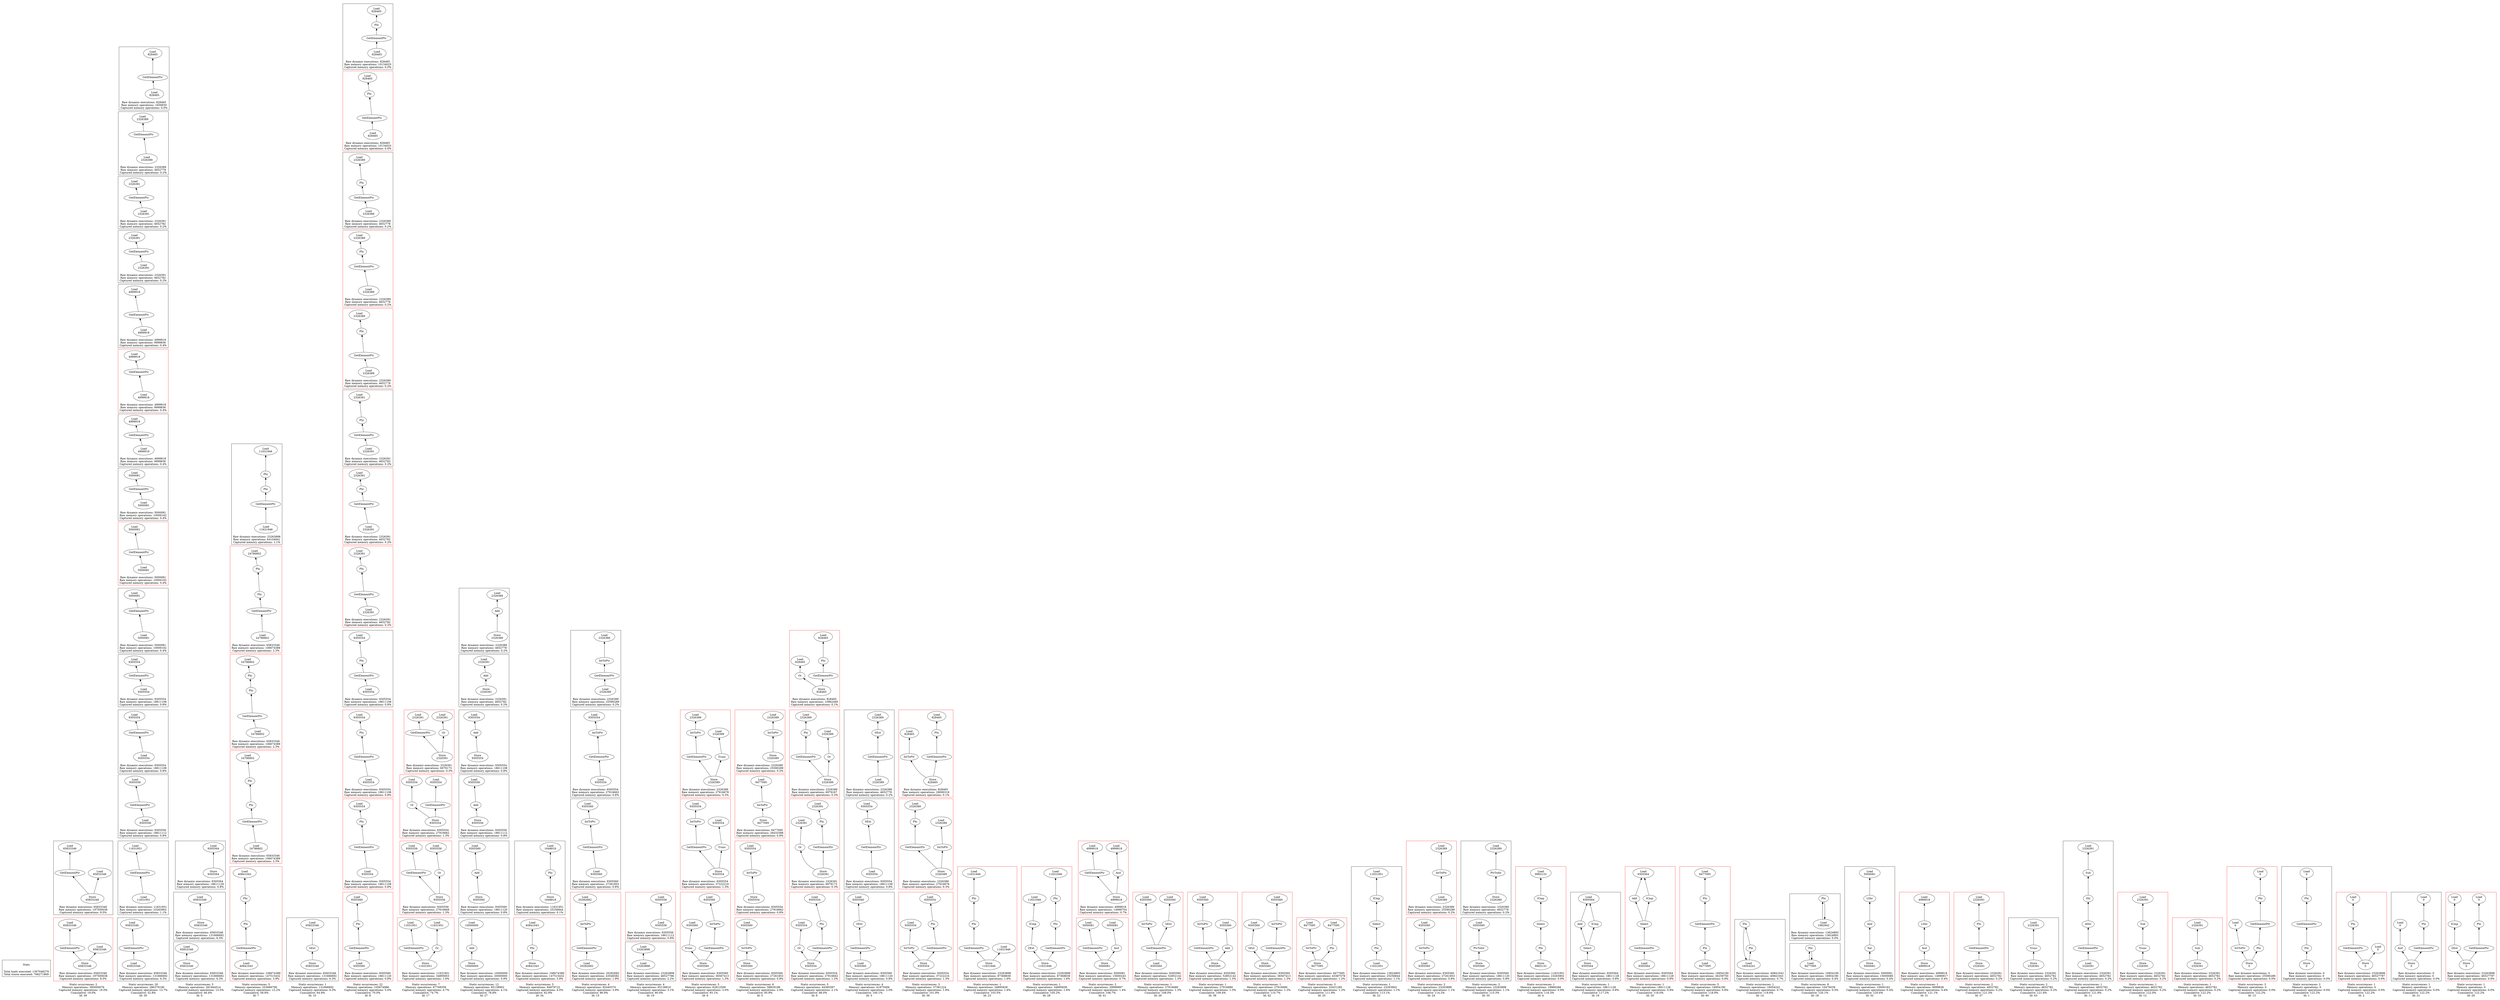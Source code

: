 strict digraph {
rankdir=BT
subgraph {
Stats [shape=plaintext]
cluster=true
label="Total loads executed: 1307048276\nTotal stores executed: 768271869"
}
subgraph {
subgraph {
"39_0_92" [label="GetElementPtr"]
"39_0_91" [label="Load\n65833346"]
"39_0_92" -> "39_0_91"
{
rank=min
"39_0_93" [label="Store\n65833346"]
}
"39_0_93" -> "39_0_92"
"39_0_90" [label="Load\n65833346"]
"39_0_93" -> "39_0_90"
cluster=true
label="Raw dynamic executions: 65833346\nRaw memory operations: 197500038\nCaptured memory operations: 9.5%"
}
subgraph {
{
rank=max
"39_1" [shape=point style=invis]
"39_1" -> "39_0_93" [style=invis]
}
{
rank=min
"39_1_96" [label="Store\n65833346"]
}
"39_1_95" [label="GetElementPtr"]
"39_1_96" -> "39_1_95"
"39_1_94" [label="Load\n65833346"]
"39_1_96" -> "39_1_94"
"39_1_91" [label="Load\n65833346"]
"39_1_95" -> "39_1_91"
cluster=true
label="Raw dynamic executions: 65833346\nRaw memory operations: 197500038\nCaptured memory operations: 9.5%"
color=red
}
cluster=true
penwidth=0
label="Static occurrences: 2\nMemory operations: 395000076\nCaptured memory operations: 19.0%\nCumulative: 19.0%\nId: 39"
}
subgraph {
subgraph {
{
rank=min
"30_15_476" [label="Load\n828465"]
}
"30_15_475" [label="GetElementPtr"]
"30_15_476" -> "30_15_475"
"30_15_474" [label="Load\n828465"]
"30_15_475" -> "30_15_474"
cluster=true
label="Raw dynamic executions: 828465\nRaw memory operations: 1656930\nCaptured memory operations: 0.0%"
}
subgraph {
{
rank=max
"30_14" [shape=point style=invis]
"30_14" -> "30_15_476" [style=invis]
}
{
rank=min
"30_14_414" [label="Load\n2326389"]
}
"30_14_413" [label="GetElementPtr"]
"30_14_414" -> "30_14_413"
"30_14_412" [label="Load\n2326389"]
"30_14_413" -> "30_14_412"
cluster=true
label="Raw dynamic executions: 2326389\nRaw memory operations: 4652778\nCaptured memory operations: 0.2%"
}
subgraph {
{
rank=max
"30_12" [shape=point style=invis]
"30_12" -> "30_14_414" [style=invis]
}
{
rank=min
"30_12_281" [label="Load\n2326391"]
}
"30_12_280" [label="GetElementPtr"]
"30_12_281" -> "30_12_280"
"30_12_279" [label="Load\n2326391"]
"30_12_280" -> "30_12_279"
cluster=true
label="Raw dynamic executions: 2326391\nRaw memory operations: 4652782\nCaptured memory operations: 0.2%"
}
subgraph {
{
rank=max
"30_13" [shape=point style=invis]
"30_13" -> "30_12_281" [style=invis]
}
{
rank=min
"30_13_340" [label="Load\n2326391"]
}
"30_13_339" [label="GetElementPtr"]
"30_13_340" -> "30_13_339"
"30_13_338" [label="Load\n2326391"]
"30_13_339" -> "30_13_338"
cluster=true
label="Raw dynamic executions: 2326391\nRaw memory operations: 4652782\nCaptured memory operations: 0.2%"
}
subgraph {
{
rank=max
"30_6" [shape=point style=invis]
"30_6" -> "30_13_340" [style=invis]
}
"30_6_244" [label="GetElementPtr"]
"30_6_239" [label="Load\n4999918"]
"30_6_244" -> "30_6_239"
{
rank=min
"30_6_245" [label="Load\n4999918"]
}
"30_6_245" -> "30_6_244"
cluster=true
label="Raw dynamic executions: 4999918\nRaw memory operations: 9999836\nCaptured memory operations: 0.4%"
}
subgraph {
{
rank=max
"30_7" [shape=point style=invis]
"30_7" -> "30_6_245" [style=invis]
}
{
rank=min
"30_7_249" [label="Load\n4999918"]
}
"30_7_248" [label="GetElementPtr"]
"30_7_249" -> "30_7_248"
"30_7_239" [label="Load\n4999918"]
"30_7_248" -> "30_7_239"
cluster=true
label="Raw dynamic executions: 4999918\nRaw memory operations: 9999836\nCaptured memory operations: 0.4%"
color=red
}
subgraph {
{
rank=max
"30_8" [shape=point style=invis]
"30_8" -> "30_7_249" [style=invis]
}
{
rank=min
"30_8_252" [label="Load\n4999918"]
}
"30_8_251" [label="GetElementPtr"]
"30_8_252" -> "30_8_251"
"30_8_250" [label="Load\n4999918"]
"30_8_251" -> "30_8_250"
cluster=true
label="Raw dynamic executions: 4999918\nRaw memory operations: 9999836\nCaptured memory operations: 0.4%"
}
subgraph {
{
rank=max
"30_9" [shape=point style=invis]
"30_9" -> "30_8_252" [style=invis]
}
"30_9_263" [label="GetElementPtr"]
"30_9_258" [label="Load\n5000081"]
"30_9_263" -> "30_9_258"
{
rank=min
"30_9_264" [label="Load\n5000081"]
}
"30_9_264" -> "30_9_263"
cluster=true
label="Raw dynamic executions: 5000081\nRaw memory operations: 10000162\nCaptured memory operations: 0.4%"
}
subgraph {
{
rank=max
"30_10" [shape=point style=invis]
"30_10" -> "30_9_264" [style=invis]
}
"30_10_267" [label="GetElementPtr"]
"30_10_258" [label="Load\n5000081"]
"30_10_267" -> "30_10_258"
{
rank=min
"30_10_268" [label="Load\n5000081"]
}
"30_10_268" -> "30_10_267"
cluster=true
label="Raw dynamic executions: 5000081\nRaw memory operations: 10000162\nCaptured memory operations: 0.4%"
color=red
}
subgraph {
{
rank=max
"30_11" [shape=point style=invis]
"30_11" -> "30_10_268" [style=invis]
}
{
rank=min
"30_11_271" [label="Load\n5000081"]
}
"30_11_270" [label="GetElementPtr"]
"30_11_271" -> "30_11_270"
"30_11_269" [label="Load\n5000081"]
"30_11_270" -> "30_11_269"
cluster=true
label="Raw dynamic executions: 5000081\nRaw memory operations: 10000162\nCaptured memory operations: 0.4%"
}
subgraph {
{
rank=max
"30_17" [shape=point style=invis]
"30_17" -> "30_11_271" [style=invis]
}
"30_17_506" [label="GetElementPtr"]
"30_17_505" [label="Load\n9305554"]
"30_17_506" -> "30_17_505"
{
rank=min
"30_17_507" [label="Load\n9305554"]
}
"30_17_507" -> "30_17_506"
cluster=true
label="Raw dynamic executions: 9305554\nRaw memory operations: 18611108\nCaptured memory operations: 0.8%"
}
subgraph {
{
rank=max
"30_18" [shape=point style=invis]
"30_18" -> "30_17_507" [style=invis]
}
{
rank=min
"30_18_547" [label="Load\n9305554"]
}
"30_18_546" [label="GetElementPtr"]
"30_18_547" -> "30_18_546"
"30_18_545" [label="Load\n9305554"]
"30_18_546" -> "30_18_545"
cluster=true
label="Raw dynamic executions: 9305554\nRaw memory operations: 18611108\nCaptured memory operations: 0.8%"
}
subgraph {
{
rank=max
"30_19" [shape=point style=invis]
"30_19" -> "30_18_547" [style=invis]
}
"30_19_583" [label="GetElementPtr"]
"30_19_582" [label="Load\n9305556"]
"30_19_583" -> "30_19_582"
{
rank=min
"30_19_584" [label="Load\n9305556"]
}
"30_19_584" -> "30_19_583"
cluster=true
label="Raw dynamic executions: 9305556\nRaw memory operations: 18611112\nCaptured memory operations: 0.8%"
}
subgraph {
{
rank=max
"30_16" [shape=point style=invis]
"30_16" -> "30_19_584" [style=invis]
}
{
rank=min
"30_16_494" [label="Load\n11631951"]
}
"30_16_493" [label="GetElementPtr"]
"30_16_494" -> "30_16_493"
"30_16_492" [label="Load\n11631951"]
"30_16_493" -> "30_16_492"
cluster=true
label="Raw dynamic executions: 11631951\nRaw memory operations: 23263902\nCaptured memory operations: 1.1%"
}
subgraph {
{
rank=max
"30_0" [shape=point style=invis]
"30_0" -> "30_16_494" [style=invis]
}
"30_0_87" [label="GetElementPtr"]
"30_0_86" [label="Load\n65833346"]
"30_0_87" -> "30_0_86"
{
rank=min
"30_0_88" [label="Load\n65833346"]
}
"30_0_88" -> "30_0_87"
cluster=true
label="Raw dynamic executions: 65833346\nRaw memory operations: 131666692\nCaptured memory operations: 6.3%"
}
cluster=true
penwidth=0
label="Static occurrences: 20\nMemory operations: 286379190\nCaptured memory operations: 13.7%\nCumulative: 32.8%\nId: 30"
}
subgraph {
subgraph {
{
rank=min
"0_3_303" [label="Store\n9305564"]
}
"0_3_301" [label="Load\n9305564"]
"0_3_303" -> "0_3_301"
cluster=true
label="Raw dynamic executions: 9305564\nRaw memory operations: 18611128\nCaptured memory operations: 0.8%"
}
subgraph {
{
rank=max
"0_1" [shape=point style=invis]
"0_1" -> "0_3_303" [style=invis]
}
{
rank=min
"0_1_66" [label="Store\n65833346"]
}
"0_1_65" [label="Load\n65833346"]
"0_1_66" -> "0_1_65"
cluster=true
label="Raw dynamic executions: 65833346\nRaw memory operations: 131666692\nCaptured memory operations: 6.3%"
}
subgraph {
{
rank=max
"0_2" [shape=point style=invis]
"0_2" -> "0_1_66" [style=invis]
}
{
rank=min
"0_2_69" [label="Store\n65833346"]
}
"0_2_68" [label="Load\n65833346"]
"0_2_69" -> "0_2_68"
cluster=true
label="Raw dynamic executions: 65833346\nRaw memory operations: 131666692\nCaptured memory operations: 6.3%"
}
cluster=true
penwidth=0
label="Static occurrences: 5\nMemory operations: 281944514\nCaptured memory operations: 13.5%\nCumulative: 46.4%\nId: 0"
}
subgraph {
subgraph {
"7_1_51" [label="GetElementPtr"]
"7_1_47" [label="Phi"]
"7_1_51" -> "7_1_47"
"7_1_100" [label="Phi"]
"7_1_98" [label="Load\n11631946"]
"7_1_100" -> "7_1_98"
{
rank=min
"7_1_52" [label="Load\n11631946"]
}
"7_1_52" -> "7_1_51"
"7_1_47" -> "7_1_100"
cluster=true
label="Raw dynamic executions: 23263898\nRaw memory operations: 64104941\nCaptured memory operations: 1.1%"
}
subgraph {
{
rank=max
"7_2" [shape=point style=invis]
"7_2" -> "7_1_52" [style=invis]
}
"7_2_47" [label="Phi"]
"7_2_100" [label="Phi"]
"7_2_47" -> "7_2_100"
{
rank=min
"7_2_61" [label="Load\n24786802"]
}
"7_2_60" [label="GetElementPtr"]
"7_2_61" -> "7_2_60"
"7_2_98" [label="Load\n24786802"]
"7_2_100" -> "7_2_98"
"7_2_60" -> "7_2_47"
cluster=true
label="Raw dynamic executions: 65833346\nRaw memory operations: 106674389\nCaptured memory operations: 2.3%"
color=red
}
subgraph {
{
rank=max
"7_3" [shape=point style=invis]
"7_3" -> "7_2_61" [style=invis]
}
"7_3_47" [label="Phi"]
"7_3_100" [label="Phi"]
"7_3_47" -> "7_3_100"
"7_3_64" [label="GetElementPtr"]
"7_3_64" -> "7_3_47"
"7_3_98" [label="Load\n24786802"]
"7_3_100" -> "7_3_98"
{
rank=min
"7_3_65" [label="Load\n24786802"]
}
"7_3_65" -> "7_3_64"
cluster=true
label="Raw dynamic executions: 65833346\nRaw memory operations: 106674389\nCaptured memory operations: 2.3%"
color=red
}
subgraph {
{
rank=max
"7_4" [shape=point style=invis]
"7_4" -> "7_3_65" [style=invis]
}
"7_4_47" [label="Phi"]
"7_4_100" [label="Phi"]
"7_4_47" -> "7_4_100"
{
rank=min
"7_4_68" [label="Load\n24786802"]
}
"7_4_67" [label="GetElementPtr"]
"7_4_68" -> "7_4_67"
"7_4_98" [label="Load\n24786802"]
"7_4_100" -> "7_4_98"
"7_4_67" -> "7_4_47"
cluster=true
label="Raw dynamic executions: 65833346\nRaw memory operations: 106674389\nCaptured memory operations: 2.3%"
color=red
}
subgraph {
{
rank=max
"7_0" [shape=point style=invis]
"7_0" -> "7_4_68" [style=invis]
}
"7_0_100" [label="Phi"]
"7_0_98" [label="Load\n40841043"]
"7_0_100" -> "7_0_98"
"7_0_47" [label="Phi"]
"7_0_47" -> "7_0_100"
"7_0_48" [label="GetElementPtr"]
"7_0_48" -> "7_0_47"
{
rank=min
"7_0_49" [label="Load\n40841043"]
}
"7_0_49" -> "7_0_48"
cluster=true
label="Raw dynamic executions: 106674389\nRaw memory operations: 147515432\nCaptured memory operations: 3.9%"
color=red
}
cluster=true
penwidth=0
label="Static occurrences: 5\nMemory operations: 253666790\nCaptured memory operations: 12.2%\nCumulative: 58.6%\nId: 7"
}
subgraph {
subgraph {
"10_0_62" [label="SExt"]
"10_0_61" [label="Load\n65833346"]
"10_0_62" -> "10_0_61"
{
rank=min
"10_0_63" [label="Store\n65833346"]
}
"10_0_63" -> "10_0_62"
cluster=true
label="Raw dynamic executions: 65833346\nRaw memory operations: 131666692\nCaptured memory operations: 6.3%"
}
cluster=true
penwidth=0
label="Static occurrences: 1\nMemory operations: 131666692\nCaptured memory operations: 6.3%\nCumulative: 64.9%\nId: 10"
}
subgraph {
subgraph {
"8_17_451" [label="Phi"]
"8_17_449" [label="Load\n828465"]
"8_17_451" -> "8_17_449"
{
rank=min
"8_17_469" [label="Load\n828465"]
}
"8_17_468" [label="GetElementPtr"]
"8_17_469" -> "8_17_468"
"8_17_468" -> "8_17_451"
cluster=true
label="Raw dynamic executions: 828465\nRaw memory operations: 10134025\nCaptured memory operations: 0.0%"
}
subgraph {
{
rank=max
"8_18" [shape=point style=invis]
"8_18" -> "8_17_469" [style=invis]
}
"8_18_451" [label="Phi"]
"8_18_449" [label="Load\n828465"]
"8_18_451" -> "8_18_449"
"8_18_472" [label="GetElementPtr"]
"8_18_472" -> "8_18_451"
{
rank=min
"8_18_473" [label="Load\n828465"]
}
"8_18_473" -> "8_18_472"
cluster=true
label="Raw dynamic executions: 828465\nRaw memory operations: 10134025\nCaptured memory operations: 0.0%"
color=red
}
subgraph {
{
rank=max
"8_13" [shape=point style=invis]
"8_13" -> "8_18_473" [style=invis]
}
"8_13_401" [label="GetElementPtr"]
"8_13_389" [label="Phi"]
"8_13_401" -> "8_13_389"
{
rank=min
"8_13_402" [label="Load\n2326389"]
}
"8_13_402" -> "8_13_401"
"8_13_387" [label="Load\n2326389"]
"8_13_389" -> "8_13_387"
cluster=true
label="Raw dynamic executions: 2326389\nRaw memory operations: 4652778\nCaptured memory operations: 0.2%"
}
subgraph {
{
rank=max
"8_14" [shape=point style=invis]
"8_14" -> "8_13_402" [style=invis]
}
{
rank=min
"8_14_407" [label="Load\n2326389"]
}
"8_14_406" [label="GetElementPtr"]
"8_14_407" -> "8_14_406"
"8_14_389" [label="Phi"]
"8_14_406" -> "8_14_389"
"8_14_387" [label="Load\n2326389"]
"8_14_389" -> "8_14_387"
cluster=true
label="Raw dynamic executions: 2326389\nRaw memory operations: 4652778\nCaptured memory operations: 0.2%"
color=red
}
subgraph {
{
rank=max
"8_15" [shape=point style=invis]
"8_15" -> "8_14_407" [style=invis]
}
{
rank=min
"8_15_411" [label="Load\n2326389"]
}
"8_15_410" [label="GetElementPtr"]
"8_15_411" -> "8_15_410"
"8_15_389" [label="Phi"]
"8_15_410" -> "8_15_389"
"8_15_387" [label="Load\n2326389"]
"8_15_389" -> "8_15_387"
cluster=true
label="Raw dynamic executions: 2326389\nRaw memory operations: 4652778\nCaptured memory operations: 0.2%"
color=red
}
subgraph {
{
rank=max
"8_10" [shape=point style=invis]
"8_10" -> "8_15_411" [style=invis]
}
"8_10_315" [label="Phi"]
"8_10_313" [label="Load\n2326391"]
"8_10_315" -> "8_10_313"
{
rank=min
"8_10_328" [label="Load\n2326391"]
}
"8_10_327" [label="GetElementPtr"]
"8_10_328" -> "8_10_327"
"8_10_327" -> "8_10_315"
cluster=true
label="Raw dynamic executions: 2326391\nRaw memory operations: 4652782\nCaptured memory operations: 0.2%"
}
subgraph {
{
rank=max
"8_11" [shape=point style=invis]
"8_11" -> "8_10_328" [style=invis]
}
"8_11_315" [label="Phi"]
"8_11_313" [label="Load\n2326391"]
"8_11_315" -> "8_11_313"
"8_11_332" [label="GetElementPtr"]
"8_11_332" -> "8_11_315"
{
rank=min
"8_11_333" [label="Load\n2326391"]
}
"8_11_333" -> "8_11_332"
cluster=true
label="Raw dynamic executions: 2326391\nRaw memory operations: 4652782\nCaptured memory operations: 0.2%"
color=red
}
subgraph {
{
rank=max
"8_12" [shape=point style=invis]
"8_12" -> "8_11_333" [style=invis]
}
"8_12_315" [label="Phi"]
"8_12_313" [label="Load\n2326391"]
"8_12_315" -> "8_12_313"
{
rank=min
"8_12_337" [label="Load\n2326391"]
}
"8_12_336" [label="GetElementPtr"]
"8_12_337" -> "8_12_336"
"8_12_336" -> "8_12_315"
cluster=true
label="Raw dynamic executions: 2326391\nRaw memory operations: 4652782\nCaptured memory operations: 0.2%"
color=red
}
subgraph {
{
rank=max
"8_19" [shape=point style=invis]
"8_19" -> "8_12_337" [style=invis]
}
"8_19_522" [label="Phi"]
"8_19_520" [label="Load\n9305554"]
"8_19_522" -> "8_19_520"
"8_19_534" [label="GetElementPtr"]
"8_19_534" -> "8_19_522"
{
rank=min
"8_19_535" [label="Load\n9305554"]
}
"8_19_535" -> "8_19_534"
cluster=true
label="Raw dynamic executions: 9305554\nRaw memory operations: 18611108\nCaptured memory operations: 0.8%"
}
subgraph {
{
rank=max
"8_20" [shape=point style=invis]
"8_20" -> "8_19_535" [style=invis]
}
"8_20_522" [label="Phi"]
"8_20_520" [label="Load\n9305554"]
"8_20_522" -> "8_20_520"
{
rank=min
"8_20_540" [label="Load\n9305554"]
}
"8_20_539" [label="GetElementPtr"]
"8_20_540" -> "8_20_539"
"8_20_539" -> "8_20_522"
cluster=true
label="Raw dynamic executions: 9305554\nRaw memory operations: 18611108\nCaptured memory operations: 0.8%"
color=red
}
subgraph {
{
rank=max
"8_21" [shape=point style=invis]
"8_21" -> "8_20_540" [style=invis]
}
"8_21_543" [label="GetElementPtr"]
"8_21_522" [label="Phi"]
"8_21_543" -> "8_21_522"
"8_21_520" [label="Load\n9305554"]
"8_21_522" -> "8_21_520"
{
rank=min
"8_21_544" [label="Load\n9305554"]
}
"8_21_544" -> "8_21_543"
cluster=true
label="Raw dynamic executions: 9305554\nRaw memory operations: 18611108\nCaptured memory operations: 0.8%"
color=red
}
subgraph {
{
rank=max
"8_16" [shape=point style=invis]
"8_16" -> "8_21_544" [style=invis]
}
"8_16_451" [label="Phi"]
"8_16_449" [label="Load\n9305560"]
"8_16_451" -> "8_16_449"
"8_16_463" [label="GetElementPtr"]
"8_16_463" -> "8_16_451"
{
rank=min
"8_16_464" [label="Load\n9305560"]
}
"8_16_464" -> "8_16_463"
cluster=true
label="Raw dynamic executions: 9305560\nRaw memory operations: 18611120\nCaptured memory operations: 0.8%"
color=red
}
cluster=true
penwidth=0
label="Static occurrences: 22\nMemory operations: 105674986\nCaptured memory operations: 5.0%\nCumulative: 70.0%\nId: 8"
}
subgraph {
subgraph {
{
rank=min
"17_3_283" [label="Store\n2326391"]
}
"17_3_280" [label="GetElementPtr"]
"17_3_283" -> "17_3_280"
"17_3_282" [label="Or"]
"17_3_281" [label="Load\n2326391"]
"17_3_282" -> "17_3_281"
"17_3_283" -> "17_3_282"
"17_3_279" [label="Load\n2326391"]
"17_3_280" -> "17_3_279"
cluster=true
label="Raw dynamic executions: 2326391\nRaw memory operations: 6979173\nCaptured memory operations: 0.3%"
color=red
}
subgraph {
{
rank=max
"17_5" [shape=point style=invis]
"17_5" -> "17_3_283" [style=invis]
}
"17_5_508" [label="Or"]
"17_5_507" [label="Load\n9305554"]
"17_5_508" -> "17_5_507"
{
rank=min
"17_5_509" [label="Store\n9305554"]
}
"17_5_506" [label="GetElementPtr"]
"17_5_509" -> "17_5_506"
"17_5_505" [label="Load\n9305554"]
"17_5_506" -> "17_5_505"
"17_5_509" -> "17_5_508"
cluster=true
label="Raw dynamic executions: 9305554\nRaw memory operations: 27916662\nCaptured memory operations: 1.3%"
color=red
}
subgraph {
{
rank=max
"17_6" [shape=point style=invis]
"17_6" -> "17_5_509" [style=invis]
}
{
rank=min
"17_6_586" [label="Store\n9305556"]
}
"17_6_583" [label="GetElementPtr"]
"17_6_586" -> "17_6_583"
"17_6_582" [label="Load\n9305556"]
"17_6_583" -> "17_6_582"
"17_6_585" [label="Or"]
"17_6_584" [label="Load\n9305556"]
"17_6_585" -> "17_6_584"
"17_6_586" -> "17_6_585"
cluster=true
label="Raw dynamic executions: 9305556\nRaw memory operations: 27916668\nCaptured memory operations: 1.3%"
color=red
}
subgraph {
{
rank=max
"17_4" [shape=point style=invis]
"17_4" -> "17_6_586" [style=invis]
}
"17_4_493" [label="GetElementPtr"]
"17_4_492" [label="Load\n11631951"]
"17_4_493" -> "17_4_492"
{
rank=min
"17_4_496" [label="Store\n11631951"]
}
"17_4_496" -> "17_4_493"
"17_4_495" [label="Or"]
"17_4_494" [label="Load\n11631951"]
"17_4_495" -> "17_4_494"
"17_4_496" -> "17_4_495"
cluster=true
label="Raw dynamic executions: 11631951\nRaw memory operations: 34895853\nCaptured memory operations: 1.6%"
color=red
}
cluster=true
penwidth=0
label="Static occurrences: 7\nMemory operations: 97708359\nCaptured memory operations: 4.7%\nCumulative: 74.7%\nId: 17"
}
subgraph {
subgraph {
"27_7_395" [label="Add"]
"27_7_394" [label="Load\n2326389"]
"27_7_395" -> "27_7_394"
{
rank=min
"27_7_396" [label="Store\n2326389"]
}
"27_7_396" -> "27_7_395"
cluster=true
label="Raw dynamic executions: 2326389\nRaw memory operations: 4652778\nCaptured memory operations: 0.2%"
}
subgraph {
{
rank=max
"27_6" [shape=point style=invis]
"27_6" -> "27_7_396" [style=invis]
}
{
rank=min
"27_6_322" [label="Store\n2326391"]
}
"27_6_321" [label="Add"]
"27_6_322" -> "27_6_321"
"27_6_320" [label="Load\n2326391"]
"27_6_321" -> "27_6_320"
cluster=true
label="Raw dynamic executions: 2326391\nRaw memory operations: 4652782\nCaptured memory operations: 0.2%"
}
subgraph {
{
rank=max
"27_9" [shape=point style=invis]
"27_9" -> "27_6_322" [style=invis]
}
"27_9_528" [label="Add"]
"27_9_527" [label="Load\n9305554"]
"27_9_528" -> "27_9_527"
{
rank=min
"27_9_529" [label="Store\n9305554"]
}
"27_9_529" -> "27_9_528"
cluster=true
label="Raw dynamic executions: 9305554\nRaw memory operations: 18611108\nCaptured memory operations: 0.8%"
}
subgraph {
{
rank=max
"27_11" [shape=point style=invis]
"27_11" -> "27_9_529" [style=invis]
}
"27_11_580" [label="Add"]
"27_11_579" [label="Load\n9305556"]
"27_11_580" -> "27_11_579"
{
rank=min
"27_11_581" [label="Store\n9305556"]
}
"27_11_581" -> "27_11_580"
cluster=true
label="Raw dynamic executions: 9305556\nRaw memory operations: 18611112\nCaptured memory operations: 0.8%"
}
subgraph {
{
rank=max
"27_8" [shape=point style=invis]
"27_8" -> "27_11_581" [style=invis]
}
{
rank=min
"27_8_458" [label="Store\n9305560"]
}
"27_8_457" [label="Add"]
"27_8_458" -> "27_8_457"
"27_8_456" [label="Load\n9305560"]
"27_8_457" -> "27_8_456"
cluster=true
label="Raw dynamic executions: 9305560\nRaw memory operations: 18611120\nCaptured memory operations: 0.8%"
}
subgraph {
{
rank=max
"27_4" [shape=point style=invis]
"27_4" -> "27_8_458" [style=invis]
}
"27_4_218" [label="Add"]
"27_4_217" [label="Load\n10000000"]
"27_4_218" -> "27_4_217"
{
rank=min
"27_4_219" [label="Store\n10000000"]
}
"27_4_219" -> "27_4_218"
cluster=true
label="Raw dynamic executions: 10000000\nRaw memory operations: 20000000\nCaptured memory operations: 0.9%"
}
cluster=true
penwidth=0
label="Static occurrences: 12\nMemory operations: 85138902\nCaptured memory operations: 4.1%\nCumulative: 78.8%\nId: 27"
}
subgraph {
subgraph {
"34_4_363" [label="Phi"]
"34_4_364" [label="Load\n1648818"]
"34_4_363" -> "34_4_364"
{
rank=min
"34_4_367" [label="Store\n1648818"]
}
"34_4_367" -> "34_4_363"
cluster=true
label="Raw dynamic executions: 11631951\nRaw memory operations: 25256844\nCaptured memory operations: 0.1%"
}
subgraph {
{
rank=max
"34_0" [shape=point style=invis]
"34_0" -> "34_4_367" [style=invis]
}
{
rank=min
"34_0_101" [label="Store\n40841043"]
}
"34_0_100" [label="Phi"]
"34_0_101" -> "34_0_100"
"34_0_98" [label="Load\n40841043"]
"34_0_100" -> "34_0_98"
cluster=true
label="Raw dynamic executions: 106674389\nRaw memory operations: 147515432\nCaptured memory operations: 3.9%"
color=red
}
cluster=true
penwidth=0
label="Static occurrences: 5\nMemory operations: 84979722\nCaptured memory operations: 4.0%\nCumulative: 82.9%\nId: 34"
}
subgraph {
subgraph {
"15_1_380" [label="GetElementPtr"]
"15_1_372" [label="IntToPtr"]
"15_1_380" -> "15_1_372"
{
rank=min
"15_1_381" [label="Load\n2326389"]
}
"15_1_381" -> "15_1_380"
"15_1_369" [label="Load\n2326389"]
"15_1_372" -> "15_1_369"
cluster=true
label="Raw dynamic executions: 2326389\nRaw memory operations: 25590289\nCaptured memory operations: 0.2%"
}
subgraph {
{
rank=max
"15_3" [shape=point style=invis]
"15_3" -> "15_1_381" [style=invis]
}
{
rank=min
"15_3_514" [label="Load\n9305554"]
}
"15_3_513" [label="GetElementPtr"]
"15_3_514" -> "15_3_513"
"15_3_511" [label="IntToPtr"]
"15_3_513" -> "15_3_511"
"15_3_502" [label="Load\n9305554"]
"15_3_511" -> "15_3_502"
cluster=true
label="Raw dynamic executions: 9305554\nRaw memory operations: 27916662\nCaptured memory operations: 0.8%"
}
subgraph {
{
rank=max
"15_2" [shape=point style=invis]
"15_2" -> "15_3_514" [style=invis]
}
"15_2_430" [label="IntToPtr"]
"15_2_427" [label="Load\n9305560"]
"15_2_430" -> "15_2_427"
{
rank=min
"15_2_443" [label="Load\n9305560"]
}
"15_2_442" [label="GetElementPtr"]
"15_2_443" -> "15_2_442"
"15_2_442" -> "15_2_430"
cluster=true
label="Raw dynamic executions: 9305560\nRaw memory operations: 27261853\nCaptured memory operations: 0.8%"
}
subgraph {
{
rank=max
"15_0" [shape=point style=invis]
"15_0" -> "15_2_443" [style=invis]
}
{
rank=min
"15_0_374" [label="Load\n20282682"]
}
"15_0_373" [label="GetElementPtr"]
"15_0_374" -> "15_0_373"
"15_0_372" [label="IntToPtr"]
"15_0_369" [label="Load\n20282682"]
"15_0_372" -> "15_0_369"
"15_0_373" -> "15_0_372"
cluster=true
label="Raw dynamic executions: 20282682\nRaw memory operations: 43546582\nCaptured memory operations: 1.9%"
color=red
}
cluster=true
penwidth=0
label="Static occurrences: 4\nMemory operations: 82440370\nCaptured memory operations: 3.9%\nCumulative: 86.9%\nId: 15"
}
subgraph {
subgraph {
{
rank=min
"19_3_587" [label="Load\n9305556"]
}
"19_3_582" [label="Load\n9305556"]
"19_3_587" -> "19_3_582"
cluster=true
label="Raw dynamic executions: 9305556\nRaw memory operations: 18611112\nCaptured memory operations: 0.8%"
color=red
}
subgraph {
{
rank=max
"19_0" [shape=point style=invis]
"19_0" -> "19_3_587" [style=invis]
}
{
rank=min
"19_0_53" [label="Load\n23263898"]
}
"19_0_52" [label="Load\n23263898"]
"19_0_53" -> "19_0_52"
cluster=true
label="Raw dynamic executions: 23263898\nRaw memory operations: 46527796\nCaptured memory operations: 2.2%"
}
cluster=true
penwidth=0
label="Static occurrences: 4\nMemory operations: 65138910\nCaptured memory operations: 3.1%\nCumulative: 90.0%\nId: 19"
}
subgraph {
subgraph {
"6_0_380" [label="GetElementPtr"]
"6_0_372" [label="IntToPtr"]
"6_0_380" -> "6_0_372"
"6_0_399" [label="Trunc"]
"6_0_398" [label="Load\n2326389"]
"6_0_399" -> "6_0_398"
{
rank=min
"6_0_400" [label="Store\n2326389"]
}
"6_0_400" -> "6_0_399"
"6_0_369" [label="Load\n2326389"]
"6_0_372" -> "6_0_369"
"6_0_400" -> "6_0_380"
cluster=true
label="Raw dynamic executions: 2326389\nRaw memory operations: 27916678\nCaptured memory operations: 0.3%"
color=red
}
subgraph {
{
rank=max
"6_2" [shape=point style=invis]
"6_2" -> "6_0_400" [style=invis]
}
{
rank=min
"6_2_533" [label="Store\n9305554"]
}
"6_2_513" [label="GetElementPtr"]
"6_2_533" -> "6_2_513"
"6_2_532" [label="Trunc"]
"6_2_533" -> "6_2_532"
"6_2_531" [label="Load\n9305554"]
"6_2_532" -> "6_2_531"
"6_2_511" [label="IntToPtr"]
"6_2_513" -> "6_2_511"
"6_2_502" [label="Load\n9305554"]
"6_2_511" -> "6_2_502"
cluster=true
label="Raw dynamic executions: 9305554\nRaw memory operations: 37222216\nCaptured memory operations: 1.3%"
color=red
}
subgraph {
{
rank=max
"6_1" [shape=point style=invis]
"6_1" -> "6_2_533" [style=invis]
}
"6_1_430" [label="IntToPtr"]
"6_1_427" [label="Load\n9305560"]
"6_1_430" -> "6_1_427"
"6_1_461" [label="Trunc"]
"6_1_460" [label="Load\n9305560"]
"6_1_461" -> "6_1_460"
"6_1_442" [label="GetElementPtr"]
"6_1_442" -> "6_1_430"
{
rank=min
"6_1_462" [label="Store\n9305560"]
}
"6_1_462" -> "6_1_442"
"6_1_462" -> "6_1_461"
cluster=true
label="Raw dynamic executions: 9305560\nRaw memory operations: 36567413\nCaptured memory operations: 1.3%"
color=red
}
cluster=true
penwidth=0
label="Static occurrences: 3\nMemory operations: 62812509\nCaptured memory operations: 3.0%\nCumulative: 93.1%\nId: 6"
}
subgraph {
subgraph {
{
rank=min
"5_0_397" [label="Store\n2326389"]
}
"5_0_372" [label="IntToPtr"]
"5_0_397" -> "5_0_372"
"5_0_369" [label="Load\n2326389"]
"5_0_372" -> "5_0_369"
cluster=true
label="Raw dynamic executions: 2326389\nRaw memory operations: 25590289\nCaptured memory operations: 0.2%"
color=red
}
subgraph {
{
rank=max
"5_3" [shape=point style=invis]
"5_3" -> "5_0_397" [style=invis]
}
"5_3_430" [label="IntToPtr"]
"5_3_427" [label="Load\n8477095"]
"5_3_430" -> "5_3_427"
{
rank=min
"5_3_479" [label="Store\n8477095"]
}
"5_3_479" -> "5_3_430"
cluster=true
label="Raw dynamic executions: 8477095\nRaw memory operations: 26433388\nCaptured memory operations: 0.8%"
color=red
}
subgraph {
{
rank=max
"5_4" [shape=point style=invis]
"5_4" -> "5_3_479" [style=invis]
}
{
rank=min
"5_4_530" [label="Store\n9305554"]
}
"5_4_511" [label="IntToPtr"]
"5_4_530" -> "5_4_511"
"5_4_502" [label="Load\n9305554"]
"5_4_511" -> "5_4_502"
cluster=true
label="Raw dynamic executions: 9305554\nRaw memory operations: 27916662\nCaptured memory operations: 0.8%"
color=red
}
subgraph {
{
rank=max
"5_2" [shape=point style=invis]
"5_2" -> "5_4_530" [style=invis]
}
"5_2_430" [label="IntToPtr"]
"5_2_427" [label="Load\n9305560"]
"5_2_430" -> "5_2_427"
{
rank=min
"5_2_459" [label="Store\n9305560"]
}
"5_2_459" -> "5_2_430"
cluster=true
label="Raw dynamic executions: 9305560\nRaw memory operations: 27261853\nCaptured memory operations: 0.8%"
color=red
}
cluster=true
penwidth=0
label="Static occurrences: 6\nMemory operations: 58829196\nCaptured memory operations: 2.8%\nCumulative: 95.9%\nId: 5"
}
subgraph {
subgraph {
"9_3_451" [label="Phi"]
"9_3_449" [label="Load\n828465"]
"9_3_451" -> "9_3_449"
{
rank=min
"9_3_471" [label="Store\n828465"]
}
"9_3_470" [label="Or"]
"9_3_471" -> "9_3_470"
"9_3_468" [label="GetElementPtr"]
"9_3_468" -> "9_3_451"
"9_3_471" -> "9_3_468"
"9_3_469" [label="Load\n828465"]
"9_3_470" -> "9_3_469"
cluster=true
label="Raw dynamic executions: 828465\nRaw memory operations: 10962490\nCaptured memory operations: 0.1%"
color=red
}
subgraph {
{
rank=max
"9_2" [shape=point style=invis]
"9_2" -> "9_3_471" [style=invis]
}
{
rank=min
"9_2_409" [label="Store\n2326389"]
}
"9_2_406" [label="GetElementPtr"]
"9_2_409" -> "9_2_406"
"9_2_408" [label="Or"]
"9_2_409" -> "9_2_408"
"9_2_389" [label="Phi"]
"9_2_406" -> "9_2_389"
"9_2_407" [label="Load\n2326389"]
"9_2_408" -> "9_2_407"
"9_2_387" [label="Load\n2326389"]
"9_2_389" -> "9_2_387"
cluster=true
label="Raw dynamic executions: 2326389\nRaw memory operations: 6979167\nCaptured memory operations: 0.3%"
color=red
}
subgraph {
{
rank=max
"9_1" [shape=point style=invis]
"9_1" -> "9_2_409" [style=invis]
}
{
rank=min
"9_1_335" [label="Store\n2326391"]
}
"9_1_334" [label="Or"]
"9_1_335" -> "9_1_334"
"9_1_333" [label="Load\n2326391"]
"9_1_334" -> "9_1_333"
"9_1_315" [label="Phi"]
"9_1_313" [label="Load\n2326391"]
"9_1_315" -> "9_1_313"
"9_1_332" [label="GetElementPtr"]
"9_1_332" -> "9_1_315"
"9_1_335" -> "9_1_332"
cluster=true
label="Raw dynamic executions: 2326391\nRaw memory operations: 6979173\nCaptured memory operations: 0.3%"
color=red
}
subgraph {
{
rank=max
"9_4" [shape=point style=invis]
"9_4" -> "9_1_335" [style=invis]
}
{
rank=min
"9_4_542" [label="Store\n9305554"]
}
"9_4_541" [label="Or"]
"9_4_542" -> "9_4_541"
"9_4_540" [label="Load\n9305554"]
"9_4_541" -> "9_4_540"
"9_4_522" [label="Phi"]
"9_4_520" [label="Load\n9305554"]
"9_4_522" -> "9_4_520"
"9_4_539" [label="GetElementPtr"]
"9_4_542" -> "9_4_539"
"9_4_539" -> "9_4_522"
cluster=true
label="Raw dynamic executions: 9305554\nRaw memory operations: 27916662\nCaptured memory operations: 1.3%"
color=red
}
cluster=true
penwidth=0
label="Static occurrences: 5\nMemory operations: 44360397\nCaptured memory operations: 2.1%\nCumulative: 98.0%\nId: 9"
}
subgraph {
subgraph {
"3_1_386" [label="GetElementPtr"]
"3_1_385" [label="SExt"]
"3_1_386" -> "3_1_385"
{
rank=min
"3_1_387" [label="Load\n2326389"]
}
"3_1_387" -> "3_1_386"
"3_1_381" [label="Load\n2326389"]
"3_1_385" -> "3_1_381"
cluster=true
label="Raw dynamic executions: 2326389\nRaw memory operations: 4652778\nCaptured memory operations: 0.2%"
}
subgraph {
{
rank=max
"3_3" [shape=point style=invis]
"3_3" -> "3_1_387" [style=invis]
}
"3_3_519" [label="GetElementPtr"]
"3_3_518" [label="SExt"]
"3_3_519" -> "3_3_518"
{
rank=min
"3_3_520" [label="Load\n9305554"]
}
"3_3_520" -> "3_3_519"
"3_3_514" [label="Load\n9305554"]
"3_3_518" -> "3_3_514"
cluster=true
label="Raw dynamic executions: 9305554\nRaw memory operations: 18611108\nCaptured memory operations: 0.8%"
}
subgraph {
{
rank=max
"3_2" [shape=point style=invis]
"3_2" -> "3_3_520" [style=invis]
}
{
rank=min
"3_2_449" [label="Load\n9305560"]
}
"3_2_448" [label="GetElementPtr"]
"3_2_449" -> "3_2_448"
"3_2_447" [label="SExt"]
"3_2_443" [label="Load\n9305560"]
"3_2_447" -> "3_2_443"
"3_2_448" -> "3_2_447"
cluster=true
label="Raw dynamic executions: 9305560\nRaw memory operations: 18611120\nCaptured memory operations: 0.8%"
}
cluster=true
penwidth=0
label="Static occurrences: 4\nMemory operations: 41875006\nCaptured memory operations: 2.0%\nCumulative: 100.1%\nId: 3"
}
subgraph {
subgraph {
"36_1_430" [label="IntToPtr"]
"36_1_427" [label="Load\n828465"]
"36_1_430" -> "36_1_427"
"36_1_451" [label="Phi"]
"36_1_449" [label="Load\n828465"]
"36_1_451" -> "36_1_449"
{
rank=min
"36_1_467" [label="Store\n828465"]
}
"36_1_467" -> "36_1_430"
"36_1_463" [label="GetElementPtr"]
"36_1_467" -> "36_1_463"
"36_1_463" -> "36_1_451"
cluster=true
label="Raw dynamic executions: 828465\nRaw memory operations: 28090318\nCaptured memory operations: 0.1%"
color=red
}
subgraph {
{
rank=max
"36_0" [shape=point style=invis]
"36_0" -> "36_1_467" [style=invis]
}
"36_0_401" [label="GetElementPtr"]
"36_0_389" [label="Phi"]
"36_0_401" -> "36_0_389"
"36_0_372" [label="IntToPtr"]
"36_0_369" [label="Load\n2326389"]
"36_0_372" -> "36_0_369"
{
rank=min
"36_0_405" [label="Store\n2326389"]
}
"36_0_405" -> "36_0_372"
"36_0_387" [label="Load\n2326389"]
"36_0_389" -> "36_0_387"
"36_0_405" -> "36_0_401"
cluster=true
label="Raw dynamic executions: 2326389\nRaw memory operations: 27916678\nCaptured memory operations: 0.3%"
color=red
}
subgraph {
{
rank=max
"36_2" [shape=point style=invis]
"36_2" -> "36_0_405" [style=invis]
}
"36_2_522" [label="Phi"]
"36_2_520" [label="Load\n9305554"]
"36_2_522" -> "36_2_520"
{
rank=min
"36_2_538" [label="Store\n9305554"]
}
"36_2_511" [label="IntToPtr"]
"36_2_538" -> "36_2_511"
"36_2_534" [label="GetElementPtr"]
"36_2_538" -> "36_2_534"
"36_2_534" -> "36_2_522"
"36_2_502" [label="Load\n9305554"]
"36_2_511" -> "36_2_502"
cluster=true
label="Raw dynamic executions: 9305554\nRaw memory operations: 37222216\nCaptured memory operations: 1.3%"
color=red
}
cluster=true
penwidth=0
label="Static occurrences: 3\nMemory operations: 37381224\nCaptured memory operations: 1.8%\nCumulative: 101.9%\nId: 36"
}
subgraph {
subgraph {
"23_0_51" [label="GetElementPtr"]
"23_0_47" [label="Phi"]
"23_0_51" -> "23_0_47"
{
rank=min
"23_0_54" [label="Store\n11631946"]
}
"23_0_54" -> "23_0_51"
"23_0_100" [label="Phi"]
"23_0_47" -> "23_0_100"
"23_0_98" [label="Load\n11631946"]
"23_0_100" -> "23_0_98"
"23_0_53" [label="Load\n11631946"]
"23_0_54" -> "23_0_53"
cluster=true
label="Raw dynamic executions: 23263898\nRaw memory operations: 87368839\nCaptured memory operations: 1.6%"
color=red
}
cluster=true
penwidth=0
label="Static occurrences: 1\nMemory operations: 34895838\nCaptured memory operations: 1.6%\nCumulative: 103.5%\nId: 23"
}
subgraph {
subgraph {
"28_0_56" [label="ZExt"]
"28_0_55" [label="ICmp"]
"28_0_56" -> "28_0_55"
"28_0_47" [label="Phi"]
"28_0_100" [label="Phi"]
"28_0_47" -> "28_0_100"
"28_0_48" [label="GetElementPtr"]
"28_0_48" -> "28_0_47"
{
rank=min
"28_0_57" [label="Store\n11631946"]
}
"28_0_57" -> "28_0_48"
"28_0_98" [label="Load\n11631946"]
"28_0_100" -> "28_0_98"
"28_0_53" [label="Load\n11631946"]
"28_0_55" -> "28_0_53"
"28_0_57" -> "28_0_56"
cluster=true
label="Raw dynamic executions: 23263898\nRaw memory operations: 87368839\nCaptured memory operations: 1.6%"
color=red
}
cluster=true
penwidth=0
label="Static occurrences: 1\nMemory operations: 34895838\nCaptured memory operations: 1.6%\nCumulative: 105.2%\nId: 28"
}
subgraph {
subgraph {
"41_0_244" [label="GetElementPtr"]
"41_0_239" [label="Load\n4999918"]
"41_0_244" -> "41_0_239"
{
rank=min
"41_0_247" [label="Store\n4999918"]
}
"41_0_247" -> "41_0_244"
"41_0_246" [label="And"]
"41_0_247" -> "41_0_246"
"41_0_245" [label="Load\n4999918"]
"41_0_246" -> "41_0_245"
cluster=true
label="Raw dynamic executions: 4999918\nRaw memory operations: 14999754\nCaptured memory operations: 0.7%"
color=red
}
subgraph {
{
rank=max
"41_1" [shape=point style=invis]
"41_1" -> "41_0_247" [style=invis]
}
"41_1_263" [label="GetElementPtr"]
"41_1_258" [label="Load\n5000081"]
"41_1_263" -> "41_1_258"
{
rank=min
"41_1_266" [label="Store\n5000081"]
}
"41_1_266" -> "41_1_263"
"41_1_265" [label="And"]
"41_1_266" -> "41_1_265"
"41_1_264" [label="Load\n5000081"]
"41_1_265" -> "41_1_264"
cluster=true
label="Raw dynamic executions: 5000081\nRaw memory operations: 15000243\nCaptured memory operations: 0.7%"
color=red
}
cluster=true
penwidth=0
label="Static occurrences: 2\nMemory operations: 29999997\nCaptured memory operations: 1.4%\nCumulative: 106.7%\nId: 41"
}
subgraph {
subgraph {
"26_0_435" [label="GetElementPtr"]
"26_0_372" [label="IntToPtr"]
"26_0_435" -> "26_0_372"
{
rank=min
"26_0_436" [label="Load\n9305560"]
}
"26_0_436" -> "26_0_435"
"26_0_434" [label="SExt"]
"26_0_374" [label="Load\n9305560"]
"26_0_434" -> "26_0_374"
"26_0_369" [label="Load\n9305560"]
"26_0_372" -> "26_0_369"
"26_0_435" -> "26_0_434"
cluster=true
label="Raw dynamic executions: 9305560\nRaw memory operations: 52852142\nCaptured memory operations: 1.3%"
color=red
}
cluster=true
penwidth=0
label="Static occurrences: 1\nMemory operations: 27916680\nCaptured memory operations: 1.3%\nCumulative: 108.0%\nId: 26"
}
subgraph {
subgraph {
"38_0_373" [label="GetElementPtr"]
"38_0_372" [label="IntToPtr"]
"38_0_373" -> "38_0_372"
"38_0_440" [label="Add"]
"38_0_374" [label="Load\n9305560"]
"38_0_440" -> "38_0_374"
{
rank=min
"38_0_441" [label="Store\n9305560"]
}
"38_0_441" -> "38_0_373"
"38_0_369" [label="Load\n9305560"]
"38_0_372" -> "38_0_369"
"38_0_441" -> "38_0_440"
cluster=true
label="Raw dynamic executions: 9305560\nRaw memory operations: 52852142\nCaptured memory operations: 1.3%"
color=red
}
cluster=true
penwidth=0
label="Static occurrences: 1\nMemory operations: 27916680\nCaptured memory operations: 1.3%\nCumulative: 109.4%\nId: 38"
}
subgraph {
subgraph {
"42_0_430" [label="IntToPtr"]
"42_0_427" [label="Load\n9305560"]
"42_0_430" -> "42_0_427"
"42_0_437" [label="SExt"]
"42_0_436" [label="Load\n9305560"]
"42_0_437" -> "42_0_436"
{
rank=min
"42_0_439" [label="Store\n9305560"]
}
"42_0_438" [label="GetElementPtr"]
"42_0_439" -> "42_0_438"
"42_0_439" -> "42_0_437"
"42_0_438" -> "42_0_430"
cluster=true
label="Raw dynamic executions: 9305560\nRaw memory operations: 36567413\nCaptured memory operations: 1.3%"
color=red
}
cluster=true
penwidth=0
label="Static occurrences: 1\nMemory operations: 27916680\nCaptured memory operations: 1.3%\nCumulative: 110.7%\nId: 42"
}
subgraph {
subgraph {
"25_1_430" [label="IntToPtr"]
"25_1_427" [label="Load\n8477095"]
"25_1_430" -> "25_1_427"
{
rank=min
"25_1_485" [label="Store\n8477095"]
}
"25_1_481" [label="Phi"]
"25_1_485" -> "25_1_481"
"25_1_482" [label="Load\n8477095"]
"25_1_481" -> "25_1_482"
"25_1_485" -> "25_1_430"
cluster=true
label="Raw dynamic executions: 8477095\nRaw memory operations: 43387578\nCaptured memory operations: 1.2%"
color=red
}
cluster=true
penwidth=0
label="Static occurrences: 3\nMemory operations: 25431285\nCaptured memory operations: 1.2%\nCumulative: 111.9%\nId: 25"
}
subgraph {
subgraph {
{
rank=min
"22_0_364" [label="Load\n11631951"]
}
"22_0_363" [label="Phi"]
"22_0_364" -> "22_0_363"
"22_0_359" [label="ICmp"]
"22_0_358" [label="Load\n11631951"]
"22_0_359" -> "22_0_358"
"22_0_360" [label="Select"]
"22_0_360" -> "22_0_359"
"22_0_363" -> "22_0_360"
cluster=true
label="Raw dynamic executions: 13624893\nRaw memory operations: 25256844\nCaptured memory operations: 1.1%"
}
cluster=true
penwidth=0
label="Static occurrences: 1\nMemory operations: 23263902\nCaptured memory operations: 1.1%\nCumulative: 113.1%\nId: 22"
}
subgraph {
subgraph {
{
rank=min
"24_0_377" [label="Load\n2326389"]
}
"24_0_372" [label="IntToPtr"]
"24_0_377" -> "24_0_372"
"24_0_369" [label="Load\n2326389"]
"24_0_372" -> "24_0_369"
cluster=true
label="Raw dynamic executions: 2326389\nRaw memory operations: 25590289\nCaptured memory operations: 0.2%"
color=red
}
subgraph {
{
rank=max
"24_1" [shape=point style=invis]
"24_1" -> "24_0_377" [style=invis]
}
"24_1_430" [label="IntToPtr"]
"24_1_427" [label="Load\n9305560"]
"24_1_430" -> "24_1_427"
{
rank=min
"24_1_431" [label="Load\n9305560"]
}
"24_1_431" -> "24_1_430"
cluster=true
label="Raw dynamic executions: 9305560\nRaw memory operations: 27261853\nCaptured memory operations: 0.8%"
color=red
}
cluster=true
penwidth=0
label="Static occurrences: 2\nMemory operations: 23263898\nCaptured memory operations: 1.1%\nCumulative: 114.2%\nId: 24"
}
subgraph {
subgraph {
{
rank=min
"35_0_379" [label="Store\n2326389"]
}
"35_0_378" [label="PtrToInt"]
"35_0_379" -> "35_0_378"
"35_0_377" [label="Load\n2326389"]
"35_0_378" -> "35_0_377"
cluster=true
label="Raw dynamic executions: 2326389\nRaw memory operations: 4652778\nCaptured memory operations: 0.2%"
}
subgraph {
{
rank=max
"35_1" [shape=point style=invis]
"35_1" -> "35_0_379" [style=invis]
}
{
rank=min
"35_1_433" [label="Store\n9305560"]
}
"35_1_432" [label="PtrToInt"]
"35_1_433" -> "35_1_432"
"35_1_431" [label="Load\n9305560"]
"35_1_432" -> "35_1_431"
cluster=true
label="Raw dynamic executions: 9305560\nRaw memory operations: 18611120\nCaptured memory operations: 0.8%"
}
cluster=true
penwidth=0
label="Static occurrences: 2\nMemory operations: 23263898\nCaptured memory operations: 1.1%\nCumulative: 115.3%\nId: 35"
}
subgraph {
subgraph {
{
rank=min
"4_0_367" [label="Store\n9983133"]
}
"4_0_363" [label="Phi"]
"4_0_367" -> "4_0_363"
"4_0_359" [label="ICmp"]
"4_0_358" [label="Load\n9983133"]
"4_0_359" -> "4_0_358"
"4_0_360" [label="Select"]
"4_0_360" -> "4_0_359"
"4_0_363" -> "4_0_360"
cluster=true
label="Raw dynamic executions: 11631951\nRaw memory operations: 23263902\nCaptured memory operations: 0.9%"
color=red
}
cluster=true
penwidth=0
label="Static occurrences: 1\nMemory operations: 19966266\nCaptured memory operations: 0.9%\nCumulative: 116.3%\nId: 4"
}
subgraph {
subgraph {
"16_0_296" [label="Add"]
"16_0_295" [label="Load\n9305564"]
"16_0_296" -> "16_0_295"
"16_0_298" [label="Select"]
"16_0_297" [label="ICmp"]
"16_0_298" -> "16_0_297"
{
rank=min
"16_0_299" [label="Store\n9305564"]
}
"16_0_299" -> "16_0_298"
"16_0_297" -> "16_0_295"
"16_0_298" -> "16_0_296"
cluster=true
label="Raw dynamic executions: 9305564\nRaw memory operations: 18611128\nCaptured memory operations: 0.8%"
}
cluster=true
penwidth=0
label="Static occurrences: 1\nMemory operations: 18611128\nCaptured memory operations: 0.8%\nCumulative: 117.2%\nId: 16"
}
subgraph {
subgraph {
"20_0_296" [label="Add"]
"20_0_295" [label="Load\n9305564"]
"20_0_296" -> "20_0_295"
"20_0_300" [label="GetElementPtr"]
"20_0_298" [label="Select"]
"20_0_300" -> "20_0_298"
"20_0_297" [label="ICmp"]
"20_0_298" -> "20_0_297"
{
rank=min
"20_0_301" [label="Load\n9305564"]
}
"20_0_301" -> "20_0_300"
"20_0_297" -> "20_0_295"
"20_0_298" -> "20_0_296"
cluster=true
label="Raw dynamic executions: 9305564\nRaw memory operations: 18611128\nCaptured memory operations: 0.8%"
color=red
}
cluster=true
penwidth=0
label="Static occurrences: 1\nMemory operations: 18611128\nCaptured memory operations: 0.8%\nCumulative: 118.0%\nId: 20"
}
subgraph {
subgraph {
"40_3_451" [label="Phi"]
"40_3_449" [label="Load\n8477095"]
"40_3_451" -> "40_3_449"
"40_3_463" [label="GetElementPtr"]
"40_3_463" -> "40_3_451"
{
rank=min
"40_3_482" [label="Load\n8477095"]
}
"40_3_481" [label="Phi"]
"40_3_482" -> "40_3_481"
"40_3_481" -> "40_3_463"
cluster=true
label="Raw dynamic executions: 16954190\nRaw memory operations: 26259750\nCaptured memory operations: 0.8%"
color=red
}
cluster=true
penwidth=0
label="Static occurrences: 5\nMemory operations: 16954190\nCaptured memory operations: 0.8%\nCumulative: 118.9%\nId: 40"
}
subgraph {
subgraph {
"14_0_47" [label="Phi"]
"14_0_100" [label="Phi"]
"14_0_47" -> "14_0_100"
{
rank=min
"14_0_98" [label="Load\n16054241"]
}
"14_0_100" -> "14_0_98"
"14_0_98" -> "14_0_47"
cluster=true
label="Raw dynamic executions: 40841043\nRaw memory operations: 40841043\nCaptured memory operations: 0.7%"
}
cluster=true
penwidth=0
label="Static occurrences: 1\nMemory operations: 16054241\nCaptured memory operations: 0.7%\nCumulative: 119.6%\nId: 14"
}
subgraph {
subgraph {
{
rank=min
"18_4_364" [label="Load\n1992942"]
}
"18_4_363" [label="Phi"]
"18_4_364" -> "18_4_363"
"18_4_363" -> "18_4_364"
cluster=true
label="Raw dynamic executions: 13624893\nRaw memory operations: 13624893\nCaptured memory operations: 0.0%"
}
subgraph {
{
rank=max
"18_6" [shape=point style=invis]
"18_6" -> "18_4_364" [style=invis]
}
"18_6_481" [label="Phi"]
{
rank=min
"18_6_482" [label="Load\n8477095"]
}
"18_6_481" -> "18_6_482"
"18_6_482" -> "18_6_481"
cluster=true
label="Raw dynamic executions: 16954190\nRaw memory operations: 16954190\nCaptured memory operations: 0.4%"
}
cluster=true
penwidth=0
label="Static occurrences: 8\nMemory operations: 10470039\nCaptured memory operations: 0.5%\nCumulative: 120.1%\nId: 18"
}
subgraph {
subgraph {
"32_0_235" [label="LShr"]
"32_0_232" [label="Load\n5000081"]
"32_0_235" -> "32_0_232"
"32_0_236" [label="And"]
"32_0_236" -> "32_0_235"
{
rank=min
"32_0_257" [label="Store\n5000081"]
}
"32_0_256" [label="Xor"]
"32_0_257" -> "32_0_256"
"32_0_256" -> "32_0_236"
cluster=true
label="Raw dynamic executions: 5000081\nRaw memory operations: 15000080\nCaptured memory operations: 0.4%"
}
cluster=true
penwidth=0
label="Static occurrences: 1\nMemory operations: 10000162\nCaptured memory operations: 0.4%\nCumulative: 120.6%\nId: 32"
}
subgraph {
subgraph {
{
rank=min
"31_0_238" [label="Store\n4999918"]
}
"31_0_236" [label="And"]
"31_0_238" -> "31_0_236"
"31_0_235" [label="LShr"]
"31_0_232" [label="Load\n4999918"]
"31_0_235" -> "31_0_232"
"31_0_236" -> "31_0_235"
cluster=true
label="Raw dynamic executions: 4999918\nRaw memory operations: 14999917\nCaptured memory operations: 0.4%"
color=red
}
cluster=true
penwidth=0
label="Static occurrences: 1\nMemory operations: 9999836\nCaptured memory operations: 0.4%\nCumulative: 121.1%\nId: 31"
}
subgraph {
subgraph {
"37_1_315" [label="Phi"]
"37_1_313" [label="Load\n2326391"]
"37_1_315" -> "37_1_313"
{
rank=min
"37_1_331" [label="Store\n2326391"]
}
"37_1_327" [label="GetElementPtr"]
"37_1_331" -> "37_1_327"
"37_1_327" -> "37_1_315"
cluster=true
label="Raw dynamic executions: 2326391\nRaw memory operations: 4652782\nCaptured memory operations: 0.2%"
color=red
}
cluster=true
penwidth=0
label="Static occurrences: 2\nMemory operations: 4652782\nCaptured memory operations: 0.2%\nCumulative: 121.3%\nId: 37"
}
subgraph {
subgraph {
{
rank=min
"43_1_326" [label="Store\n2326391"]
}
"43_1_325" [label="Trunc"]
"43_1_326" -> "43_1_325"
"43_1_324" [label="Load\n2326391"]
"43_1_325" -> "43_1_324"
cluster=true
label="Raw dynamic executions: 2326391\nRaw memory operations: 4652782\nCaptured memory operations: 0.2%"
}
cluster=true
penwidth=0
label="Static occurrences: 2\nMemory operations: 4652782\nCaptured memory operations: 0.2%\nCumulative: 121.6%\nId: 43"
}
subgraph {
subgraph {
"11_0_312" [label="GetElementPtr"]
"11_0_311" [label="AShr"]
"11_0_312" -> "11_0_311"
"11_0_310" [label="Shl"]
"11_0_286" [label="Sub"]
"11_0_310" -> "11_0_286"
"11_0_285" [label="Load\n2326391"]
"11_0_286" -> "11_0_285"
"11_0_311" -> "11_0_310"
{
rank=min
"11_0_313" [label="Load\n2326391"]
}
"11_0_313" -> "11_0_312"
cluster=true
label="Raw dynamic executions: 2326391\nRaw memory operations: 4652782\nCaptured memory operations: 0.2%"
}
cluster=true
penwidth=0
label="Static occurrences: 1\nMemory operations: 4652782\nCaptured memory operations: 0.2%\nCumulative: 121.8%\nId: 11"
}
subgraph {
subgraph {
"12_0_288" [label="Trunc"]
"12_0_286" [label="Sub"]
"12_0_288" -> "12_0_286"
"12_0_285" [label="Load\n2326391"]
"12_0_286" -> "12_0_285"
{
rank=min
"12_0_290" [label="Store\n2326391"]
}
"12_0_290" -> "12_0_288"
cluster=true
label="Raw dynamic executions: 2326391\nRaw memory operations: 4652782\nCaptured memory operations: 0.2%"
color=red
}
cluster=true
penwidth=0
label="Static occurrences: 1\nMemory operations: 4652782\nCaptured memory operations: 0.2%\nCumulative: 122.0%\nId: 12"
}
subgraph {
subgraph {
{
rank=min
"33_0_287" [label="Store\n2326391"]
}
"33_0_286" [label="Sub"]
"33_0_287" -> "33_0_286"
"33_0_285" [label="Load\n2326391"]
"33_0_286" -> "33_0_285"
cluster=true
label="Raw dynamic executions: 2326391\nRaw memory operations: 4652782\nCaptured memory operations: 0.2%"
color=red
}
cluster=true
penwidth=0
label="Static occurrences: 1\nMemory operations: 4652782\nCaptured memory operations: 0.2%\nCumulative: 122.2%\nId: 33"
}
subgraph {
subgraph {
{
rank=min
"13_0_423" [label="Store\n0"]
}
"13_0_372" [label="IntToPtr"]
"13_0_423" -> "13_0_372"
"13_0_419" [label="Phi"]
"13_0_401" [label="GetElementPtr"]
"13_0_419" -> "13_0_401"
"13_0_423" -> "13_0_419"
"13_0_389" [label="Phi"]
"13_0_401" -> "13_0_389"
"13_0_369" [label="Load\n0"]
"13_0_372" -> "13_0_369"
"13_0_387" [label="Load\n0"]
"13_0_389" -> "13_0_387"
cluster=true
label="Raw dynamic executions: 0\nRaw memory operations: 25590289\nCaptured memory operations: 0.0%"
color=red
}
cluster=true
penwidth=0
label="Static occurrences: 3\nMemory operations: 0\nCaptured memory operations: 0.0%\nCumulative: 122.2%\nId: 13"
}
subgraph {
subgraph {
"1_0_181" [label="GetElementPtr"]
"1_0_169" [label="Phi"]
"1_0_181" -> "1_0_169"
{
rank=min
"1_0_203" [label="Store\n0"]
}
"1_0_199" [label="Phi"]
"1_0_203" -> "1_0_199"
"1_0_167" [label="Load\n0"]
"1_0_169" -> "1_0_167"
"1_0_199" -> "1_0_181"
cluster=true
label="Raw dynamic executions: 0\nRaw memory operations: 0\nCaptured memory operations: 0.0%"
}
cluster=true
penwidth=0
label="Static occurrences: 2\nMemory operations: 0\nCaptured memory operations: 0.0%\nCumulative: 122.2%\nId: 1"
}
subgraph {
subgraph {
"2_0_51" [label="GetElementPtr"]
"2_0_47" [label="Phi"]
"2_0_51" -> "2_0_47"
{
rank=min
"2_0_54" [label="Store\n0"]
}
"2_0_54" -> "2_0_51"
"2_0_44" [label="Load\n0"]
"2_0_47" -> "2_0_44"
"2_0_53" [label="Load\n0"]
"2_0_54" -> "2_0_53"
cluster=true
label="Raw dynamic executions: 23263898\nRaw memory operations: 46527797\nCaptured memory operations: 0.0%"
color=red
}
cluster=true
penwidth=0
label="Static occurrences: 1\nMemory operations: 0\nCaptured memory operations: 0.0%\nCumulative: 122.2%\nId: 2"
}
subgraph {
subgraph {
"21_0_148" [label="And"]
"21_0_147" [label="Load\n0"]
"21_0_148" -> "21_0_147"
"21_0_141" [label="Phi"]
"21_0_139" [label="Load\n0"]
"21_0_141" -> "21_0_139"
"21_0_146" [label="GetElementPtr"]
"21_0_146" -> "21_0_141"
{
rank=min
"21_0_149" [label="Store\n0"]
}
"21_0_149" -> "21_0_146"
"21_0_149" -> "21_0_148"
cluster=true
label="Raw dynamic executions: 0\nRaw memory operations: 0\nCaptured memory operations: 0.0%"
}
cluster=true
penwidth=0
label="Static occurrences: 1\nMemory operations: 0\nCaptured memory operations: 0.0%\nCumulative: 122.2%\nId: 21"
}
subgraph {
subgraph {
"29_0_56" [label="ZExt"]
"29_0_55" [label="ICmp"]
"29_0_56" -> "29_0_55"
"29_0_48" [label="GetElementPtr"]
"29_0_47" [label="Phi"]
"29_0_48" -> "29_0_47"
{
rank=min
"29_0_57" [label="Store\n0"]
}
"29_0_57" -> "29_0_48"
"29_0_53" [label="Load\n0"]
"29_0_55" -> "29_0_53"
"29_0_44" [label="Load\n0"]
"29_0_47" -> "29_0_44"
"29_0_57" -> "29_0_56"
cluster=true
label="Raw dynamic executions: 23263898\nRaw memory operations: 46527797\nCaptured memory operations: 0.0%"
color=red
}
cluster=true
penwidth=0
label="Static occurrences: 1\nMemory operations: 0\nCaptured memory operations: 0.0%\nCumulative: 122.2%\nId: 29"
}
}
